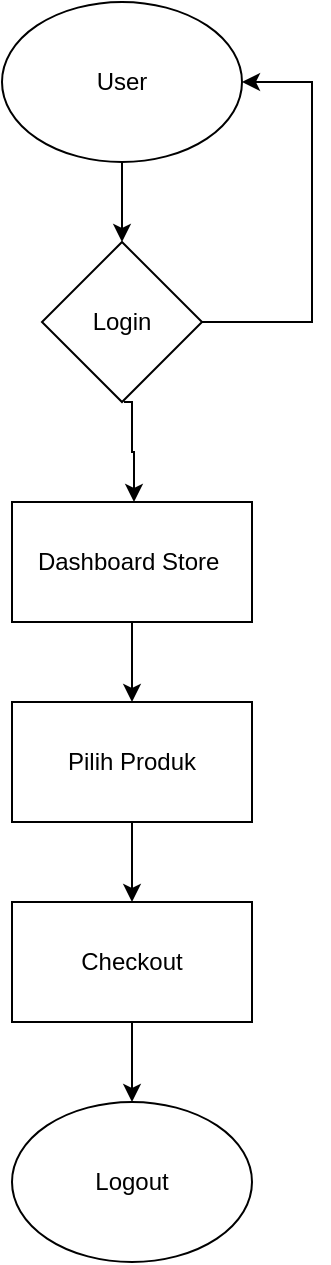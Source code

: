 <mxfile version="20.2.0" type="github">
  <diagram id="XUZewNiei28WdZJyJ3XE" name="Proses">
    <mxGraphModel dx="1038" dy="539" grid="1" gridSize="10" guides="1" tooltips="1" connect="1" arrows="1" fold="1" page="1" pageScale="1" pageWidth="850" pageHeight="1100" math="0" shadow="0">
      <root>
        <mxCell id="0" />
        <mxCell id="1" parent="0" />
        <mxCell id="yOf8YQlEk-ArgHsIVHhL-8" style="edgeStyle=orthogonalEdgeStyle;rounded=0;orthogonalLoop=1;jettySize=auto;html=1;exitX=0.5;exitY=1;exitDx=0;exitDy=0;entryX=0.5;entryY=0;entryDx=0;entryDy=0;" edge="1" parent="1" source="yOf8YQlEk-ArgHsIVHhL-1" target="yOf8YQlEk-ArgHsIVHhL-2">
          <mxGeometry relative="1" as="geometry" />
        </mxCell>
        <mxCell id="yOf8YQlEk-ArgHsIVHhL-1" value="User" style="ellipse;whiteSpace=wrap;html=1;" vertex="1" parent="1">
          <mxGeometry x="365" y="20" width="120" height="80" as="geometry" />
        </mxCell>
        <mxCell id="yOf8YQlEk-ArgHsIVHhL-9" style="edgeStyle=orthogonalEdgeStyle;rounded=0;orthogonalLoop=1;jettySize=auto;html=1;exitX=0.5;exitY=1;exitDx=0;exitDy=0;entryX=0.5;entryY=0;entryDx=0;entryDy=0;" edge="1" parent="1">
          <mxGeometry relative="1" as="geometry">
            <mxPoint x="426" y="220" as="sourcePoint" />
            <mxPoint x="431" y="270" as="targetPoint" />
            <Array as="points">
              <mxPoint x="430" y="220" />
              <mxPoint x="430" y="245" />
              <mxPoint x="431" y="245" />
            </Array>
          </mxGeometry>
        </mxCell>
        <mxCell id="yOf8YQlEk-ArgHsIVHhL-13" style="edgeStyle=orthogonalEdgeStyle;rounded=0;orthogonalLoop=1;jettySize=auto;html=1;exitX=1;exitY=0.5;exitDx=0;exitDy=0;entryX=1;entryY=0.5;entryDx=0;entryDy=0;" edge="1" parent="1" source="yOf8YQlEk-ArgHsIVHhL-2" target="yOf8YQlEk-ArgHsIVHhL-1">
          <mxGeometry relative="1" as="geometry">
            <Array as="points">
              <mxPoint x="520" y="180" />
              <mxPoint x="520" y="60" />
            </Array>
          </mxGeometry>
        </mxCell>
        <mxCell id="yOf8YQlEk-ArgHsIVHhL-2" value="Login" style="rhombus;whiteSpace=wrap;html=1;" vertex="1" parent="1">
          <mxGeometry x="385" y="140" width="80" height="80" as="geometry" />
        </mxCell>
        <mxCell id="yOf8YQlEk-ArgHsIVHhL-10" style="edgeStyle=orthogonalEdgeStyle;rounded=0;orthogonalLoop=1;jettySize=auto;html=1;exitX=0.5;exitY=1;exitDx=0;exitDy=0;entryX=0.5;entryY=0;entryDx=0;entryDy=0;" edge="1" parent="1" source="yOf8YQlEk-ArgHsIVHhL-3" target="yOf8YQlEk-ArgHsIVHhL-4">
          <mxGeometry relative="1" as="geometry" />
        </mxCell>
        <mxCell id="yOf8YQlEk-ArgHsIVHhL-3" value="Dashboard Store&amp;nbsp;" style="rounded=0;whiteSpace=wrap;html=1;" vertex="1" parent="1">
          <mxGeometry x="370" y="270" width="120" height="60" as="geometry" />
        </mxCell>
        <mxCell id="yOf8YQlEk-ArgHsIVHhL-11" style="edgeStyle=orthogonalEdgeStyle;rounded=0;orthogonalLoop=1;jettySize=auto;html=1;exitX=0.5;exitY=1;exitDx=0;exitDy=0;entryX=0.5;entryY=0;entryDx=0;entryDy=0;" edge="1" parent="1" source="yOf8YQlEk-ArgHsIVHhL-4" target="yOf8YQlEk-ArgHsIVHhL-5">
          <mxGeometry relative="1" as="geometry" />
        </mxCell>
        <mxCell id="yOf8YQlEk-ArgHsIVHhL-4" value="Pilih Produk" style="rounded=0;whiteSpace=wrap;html=1;" vertex="1" parent="1">
          <mxGeometry x="370" y="370" width="120" height="60" as="geometry" />
        </mxCell>
        <mxCell id="yOf8YQlEk-ArgHsIVHhL-12" style="edgeStyle=orthogonalEdgeStyle;rounded=0;orthogonalLoop=1;jettySize=auto;html=1;exitX=0.5;exitY=1;exitDx=0;exitDy=0;entryX=0.5;entryY=0;entryDx=0;entryDy=0;" edge="1" parent="1" source="yOf8YQlEk-ArgHsIVHhL-5" target="yOf8YQlEk-ArgHsIVHhL-7">
          <mxGeometry relative="1" as="geometry" />
        </mxCell>
        <mxCell id="yOf8YQlEk-ArgHsIVHhL-5" value="Checkout" style="rounded=0;whiteSpace=wrap;html=1;" vertex="1" parent="1">
          <mxGeometry x="370" y="470" width="120" height="60" as="geometry" />
        </mxCell>
        <mxCell id="yOf8YQlEk-ArgHsIVHhL-7" value="Logout" style="ellipse;whiteSpace=wrap;html=1;" vertex="1" parent="1">
          <mxGeometry x="370" y="570" width="120" height="80" as="geometry" />
        </mxCell>
      </root>
    </mxGraphModel>
  </diagram>
</mxfile>
